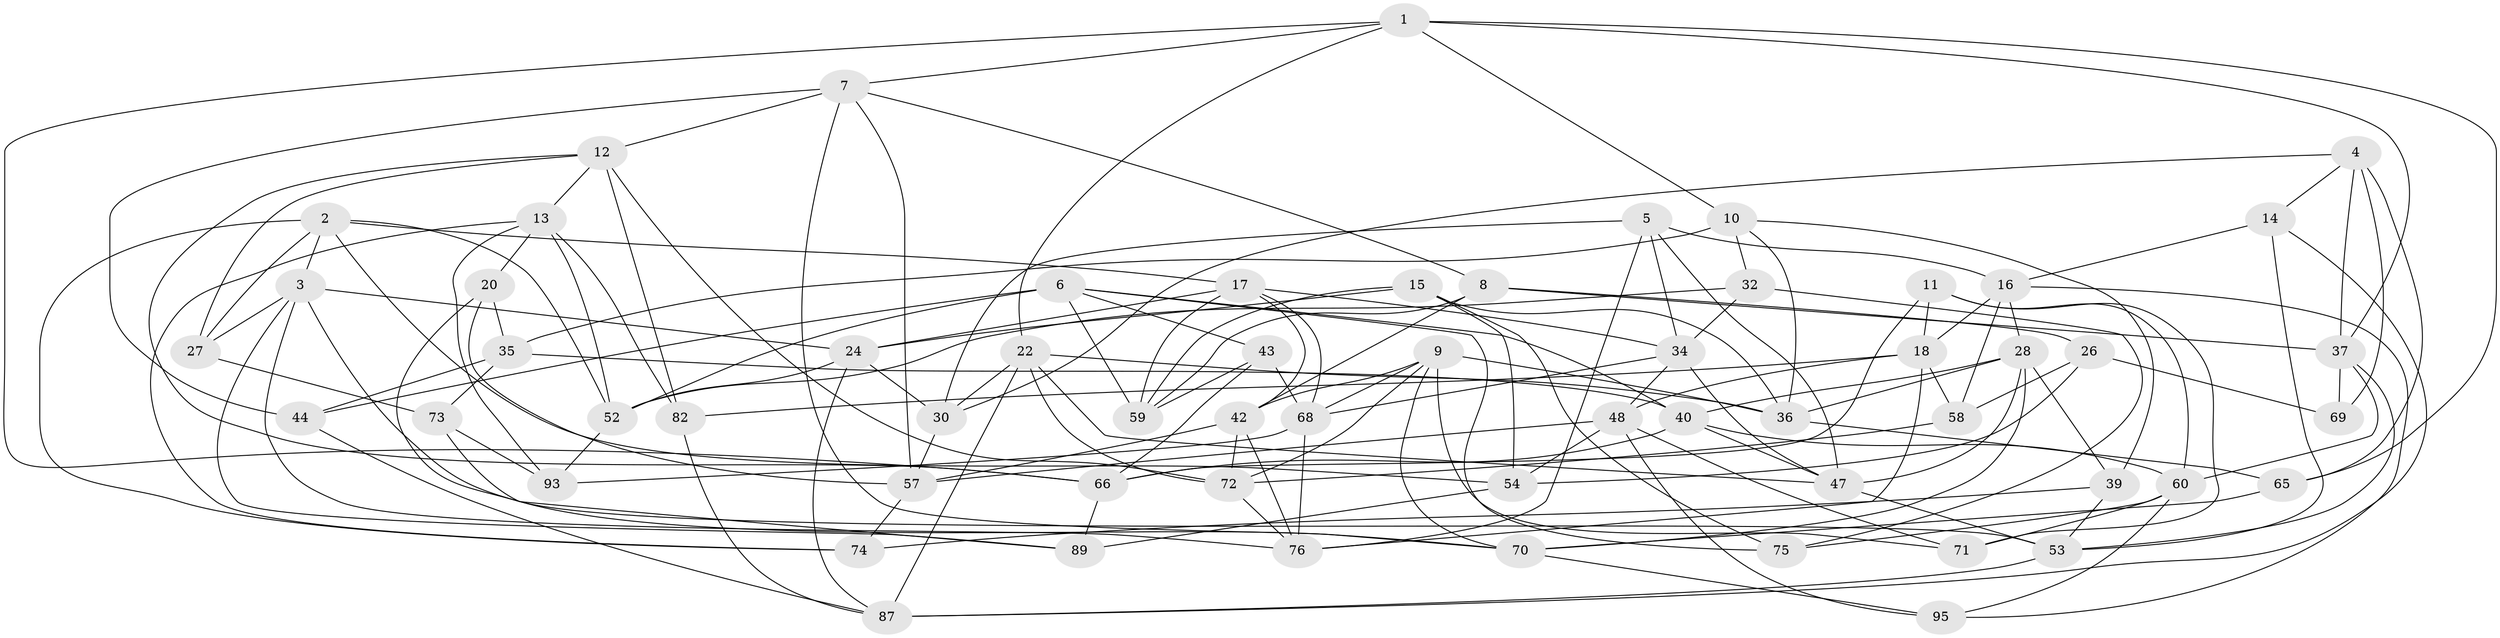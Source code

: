 // original degree distribution, {4: 1.0}
// Generated by graph-tools (version 1.1) at 2025/11/02/21/25 10:11:16]
// undirected, 60 vertices, 155 edges
graph export_dot {
graph [start="1"]
  node [color=gray90,style=filled];
  1 [super="+51"];
  2 [super="+21"];
  3 [super="+29"];
  4 [super="+64"];
  5 [super="+94"];
  6 [super="+25"];
  7 [super="+50"];
  8 [super="+45"];
  9 [super="+61"];
  10 [super="+49"];
  11;
  12 [super="+56"];
  13 [super="+33"];
  14;
  15 [super="+31"];
  16 [super="+23"];
  17 [super="+46"];
  18 [super="+19"];
  20;
  22 [super="+41"];
  24 [super="+55"];
  26;
  27;
  28 [super="+98"];
  30 [super="+62"];
  32;
  34 [super="+85"];
  35 [super="+96"];
  36 [super="+38"];
  37 [super="+99"];
  39;
  40 [super="+84"];
  42 [super="+88"];
  43;
  44;
  47 [super="+67"];
  48 [super="+86"];
  52 [super="+81"];
  53 [super="+97"];
  54 [super="+92"];
  57 [super="+91"];
  58;
  59 [super="+63"];
  60 [super="+78"];
  65;
  66 [super="+90"];
  68 [super="+79"];
  69;
  70 [super="+83"];
  71;
  72 [super="+77"];
  73;
  74;
  75;
  76 [super="+80"];
  82;
  87 [super="+100"];
  89;
  93;
  95;
  1 -- 65;
  1 -- 66;
  1 -- 22;
  1 -- 10;
  1 -- 37;
  1 -- 7;
  2 -- 74;
  2 -- 54;
  2 -- 3;
  2 -- 17;
  2 -- 27;
  2 -- 52;
  3 -- 27;
  3 -- 76;
  3 -- 89;
  3 -- 53;
  3 -- 24;
  4 -- 14;
  4 -- 69 [weight=2];
  4 -- 30;
  4 -- 65;
  4 -- 37;
  5 -- 16;
  5 -- 30 [weight=2];
  5 -- 47;
  5 -- 76;
  5 -- 34;
  6 -- 75;
  6 -- 40;
  6 -- 44;
  6 -- 59;
  6 -- 43;
  6 -- 52;
  7 -- 8;
  7 -- 44;
  7 -- 12;
  7 -- 70;
  7 -- 57;
  8 -- 42;
  8 -- 37;
  8 -- 26;
  8 -- 59 [weight=2];
  9 -- 70;
  9 -- 72;
  9 -- 42;
  9 -- 71;
  9 -- 68;
  9 -- 36;
  10 -- 36;
  10 -- 39;
  10 -- 35 [weight=2];
  10 -- 32;
  11 -- 66;
  11 -- 71;
  11 -- 60;
  11 -- 18;
  12 -- 66;
  12 -- 27;
  12 -- 13;
  12 -- 82;
  12 -- 72;
  13 -- 52;
  13 -- 20;
  13 -- 82;
  13 -- 74;
  13 -- 93;
  14 -- 53;
  14 -- 16;
  14 -- 87;
  15 -- 24;
  15 -- 75;
  15 -- 54 [weight=2];
  15 -- 59;
  15 -- 36;
  16 -- 58;
  16 -- 95;
  16 -- 28;
  16 -- 18;
  17 -- 68;
  17 -- 42;
  17 -- 59;
  17 -- 34;
  17 -- 24;
  18 -- 48;
  18 -- 58;
  18 -- 82;
  18 -- 76;
  20 -- 57;
  20 -- 35;
  20 -- 70;
  22 -- 36;
  22 -- 87;
  22 -- 47;
  22 -- 30;
  22 -- 72;
  24 -- 30;
  24 -- 87;
  24 -- 52;
  26 -- 69;
  26 -- 58;
  26 -- 54;
  27 -- 73;
  28 -- 40;
  28 -- 70;
  28 -- 39;
  28 -- 36;
  28 -- 47;
  30 -- 57;
  32 -- 52;
  32 -- 75;
  32 -- 34;
  34 -- 68;
  34 -- 48;
  34 -- 47;
  35 -- 73;
  35 -- 40;
  35 -- 44;
  36 -- 65;
  37 -- 69;
  37 -- 60;
  37 -- 53;
  39 -- 74;
  39 -- 53;
  40 -- 66;
  40 -- 60;
  40 -- 47;
  42 -- 76;
  42 -- 57;
  42 -- 72;
  43 -- 68;
  43 -- 59;
  43 -- 66;
  44 -- 87;
  47 -- 53;
  48 -- 71;
  48 -- 54;
  48 -- 95;
  48 -- 57;
  52 -- 93;
  53 -- 87;
  54 -- 89;
  57 -- 74;
  58 -- 72;
  60 -- 71;
  60 -- 75;
  60 -- 95;
  65 -- 70;
  66 -- 89;
  68 -- 93;
  68 -- 76;
  70 -- 95;
  72 -- 76;
  73 -- 93;
  73 -- 89;
  82 -- 87;
}
